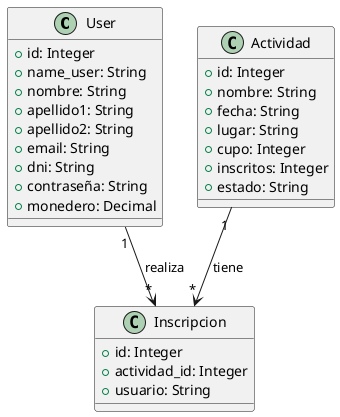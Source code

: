 @startuml
class User {
    + id: Integer
    + name_user: String
    + nombre: String
    + apellido1: String
    + apellido2: String
    + email: String
    + dni: String
    + contraseña: String
    + monedero: Decimal
}

class Actividad {
    + id: Integer
    + nombre: String
    + fecha: String
    + lugar: String
    + cupo: Integer
    + inscritos: Integer
    + estado: String
}

class Inscripcion {
    + id: Integer
    + actividad_id: Integer
    + usuario: String
}

User "1" --> "*" Inscripcion : realiza
Actividad "1" --> "*" Inscripcion : tiene
@enduml
